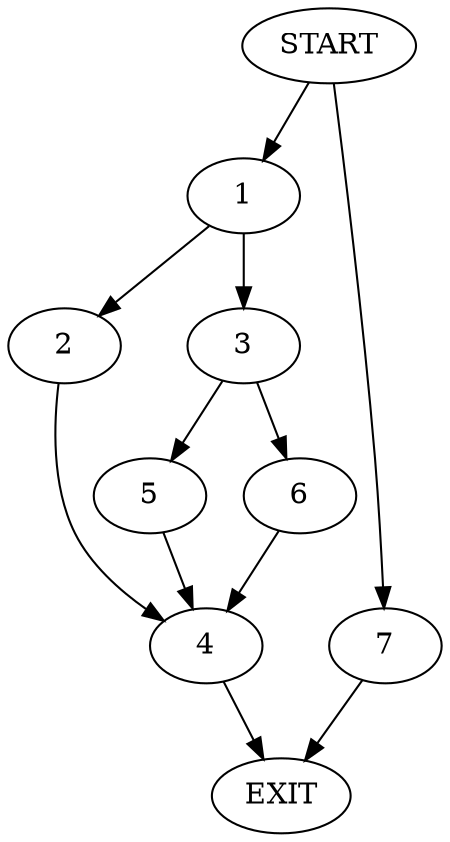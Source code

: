 digraph {
0 [label="START"]
8 [label="EXIT"]
0 -> 1
1 -> 2
1 -> 3
2 -> 4
3 -> 5
3 -> 6
4 -> 8
5 -> 4
6 -> 4
0 -> 7
7 -> 8
}
